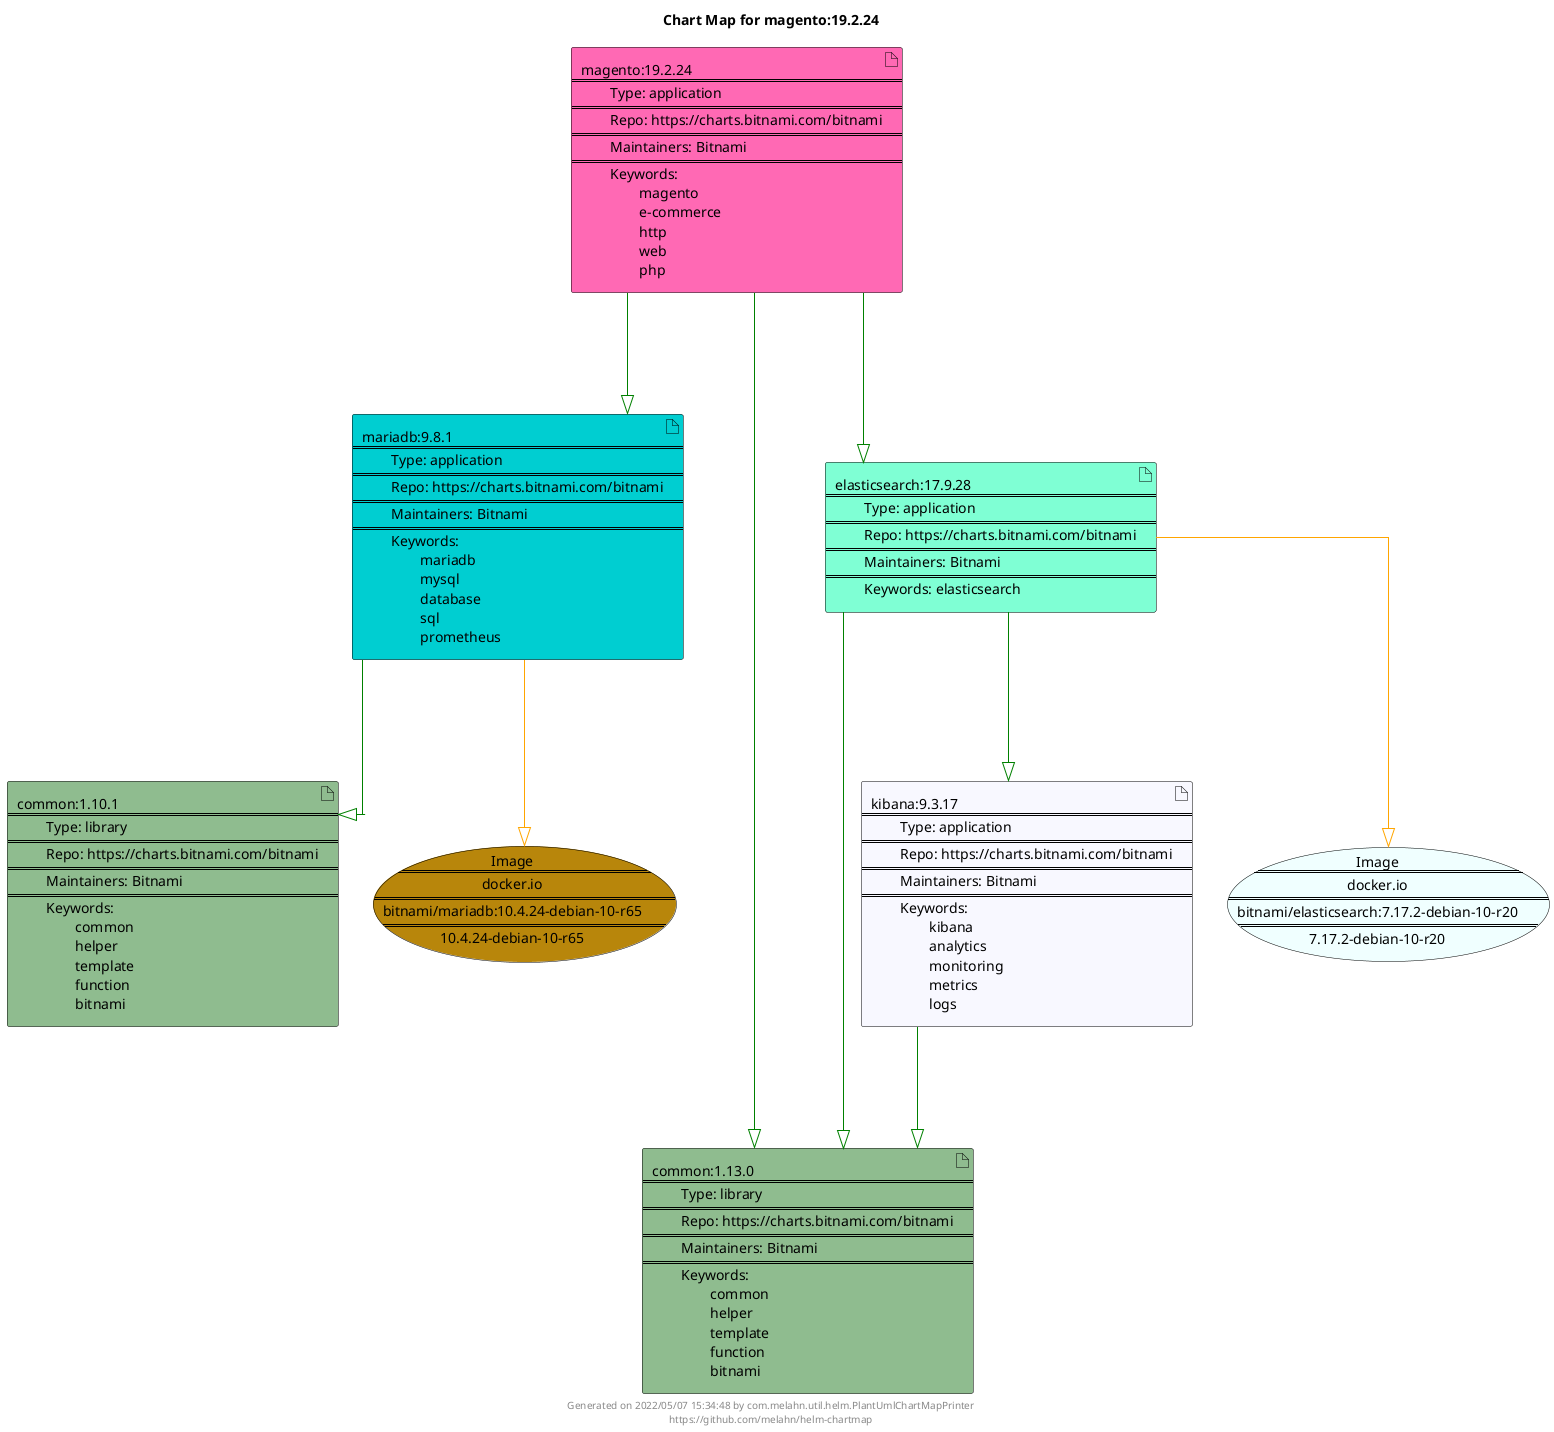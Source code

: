 @startuml
skinparam linetype ortho
skinparam backgroundColor white
skinparam usecaseBorderColor black
skinparam usecaseArrowColor LightSlateGray
skinparam artifactBorderColor black
skinparam artifactArrowColor LightSlateGray

title Chart Map for magento:19.2.24

'There are 6 referenced Helm Charts
artifact "mariadb:9.8.1\n====\n\tType: application\n====\n\tRepo: https://charts.bitnami.com/bitnami\n====\n\tMaintainers: Bitnami\n====\n\tKeywords: \n\t\tmariadb\n\t\tmysql\n\t\tdatabase\n\t\tsql\n\t\tprometheus" as mariadb_9_8_1 #DarkTurquoise
artifact "common:1.13.0\n====\n\tType: library\n====\n\tRepo: https://charts.bitnami.com/bitnami\n====\n\tMaintainers: Bitnami\n====\n\tKeywords: \n\t\tcommon\n\t\thelper\n\t\ttemplate\n\t\tfunction\n\t\tbitnami" as common_1_13_0 #DarkSeaGreen
artifact "elasticsearch:17.9.28\n====\n\tType: application\n====\n\tRepo: https://charts.bitnami.com/bitnami\n====\n\tMaintainers: Bitnami\n====\n\tKeywords: elasticsearch" as elasticsearch_17_9_28 #Aquamarine
artifact "common:1.10.1\n====\n\tType: library\n====\n\tRepo: https://charts.bitnami.com/bitnami\n====\n\tMaintainers: Bitnami\n====\n\tKeywords: \n\t\tcommon\n\t\thelper\n\t\ttemplate\n\t\tfunction\n\t\tbitnami" as common_1_10_1 #DarkSeaGreen
artifact "magento:19.2.24\n====\n\tType: application\n====\n\tRepo: https://charts.bitnami.com/bitnami\n====\n\tMaintainers: Bitnami\n====\n\tKeywords: \n\t\tmagento\n\t\te-commerce\n\t\thttp\n\t\tweb\n\t\tphp" as magento_19_2_24 #HotPink
artifact "kibana:9.3.17\n====\n\tType: application\n====\n\tRepo: https://charts.bitnami.com/bitnami\n====\n\tMaintainers: Bitnami\n====\n\tKeywords: \n\t\tkibana\n\t\tanalytics\n\t\tmonitoring\n\t\tmetrics\n\t\tlogs" as kibana_9_3_17 #GhostWhite

'There are 2 referenced Docker Images
usecase "Image\n====\ndocker.io\n====\nbitnami/elasticsearch:7.17.2-debian-10-r20\n====\n7.17.2-debian-10-r20" as docker_io_bitnami_elasticsearch_7_17_2_debian_10_r20 #Azure
usecase "Image\n====\ndocker.io\n====\nbitnami/mariadb:10.4.24-debian-10-r65\n====\n10.4.24-debian-10-r65" as docker_io_bitnami_mariadb_10_4_24_debian_10_r65 #DarkGoldenRod

'Chart Dependencies
magento_19_2_24--[#green]-|>elasticsearch_17_9_28
elasticsearch_17_9_28--[#green]-|>kibana_9_3_17
kibana_9_3_17--[#green]-|>common_1_13_0
elasticsearch_17_9_28--[#green]-|>common_1_13_0
magento_19_2_24--[#green]-|>common_1_13_0
magento_19_2_24--[#green]-|>mariadb_9_8_1
mariadb_9_8_1--[#green]-|>common_1_10_1
mariadb_9_8_1--[#orange]-|>docker_io_bitnami_mariadb_10_4_24_debian_10_r65
elasticsearch_17_9_28--[#orange]-|>docker_io_bitnami_elasticsearch_7_17_2_debian_10_r20

center footer Generated on 2022/05/07 15:34:48 by com.melahn.util.helm.PlantUmlChartMapPrinter\nhttps://github.com/melahn/helm-chartmap
@enduml
